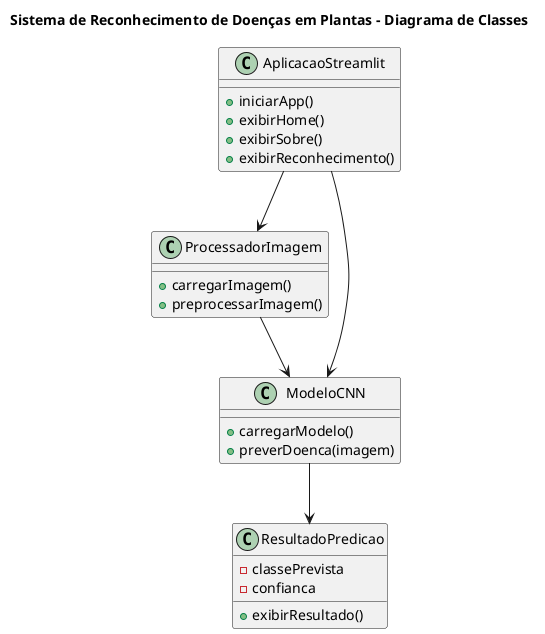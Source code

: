 
@startuml
title Sistema de Reconhecimento de Doenças em Plantas - Diagrama de Classes

class AplicacaoStreamlit {
    +iniciarApp()
    +exibirHome()
    +exibirSobre()
    +exibirReconhecimento()
}

class ProcessadorImagem {
    +carregarImagem()
    +preprocessarImagem()
}

class ModeloCNN {
    +carregarModelo()
    +preverDoenca(imagem)
}

class ResultadoPredicao {
    -classePrevista
    -confianca
    +exibirResultado()
}

AplicacaoStreamlit --> ProcessadorImagem
AplicacaoStreamlit --> ModeloCNN
ModeloCNN --> ResultadoPredicao
ProcessadorImagem --> ModeloCNN
@enduml
